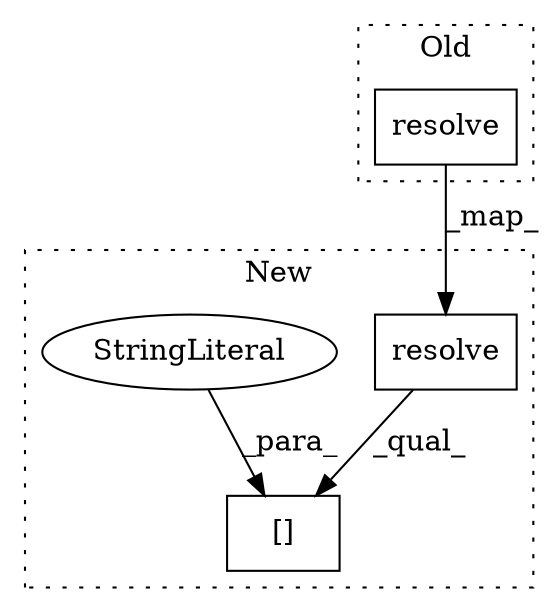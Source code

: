 digraph G {
subgraph cluster0 {
1 [label="resolve" a="32" s="9611,9645" l="8,1" shape="box"];
label = "Old";
style="dotted";
}
subgraph cluster1 {
2 [label="resolve" a="32" s="9532,9566" l="8,1" shape="box"];
3 [label="[]" a="2" s="9520,9573" l="48,1" shape="box"];
4 [label="StringLiteral" a="45" s="9568" l="5" shape="ellipse"];
label = "New";
style="dotted";
}
1 -> 2 [label="_map_"];
2 -> 3 [label="_qual_"];
4 -> 3 [label="_para_"];
}